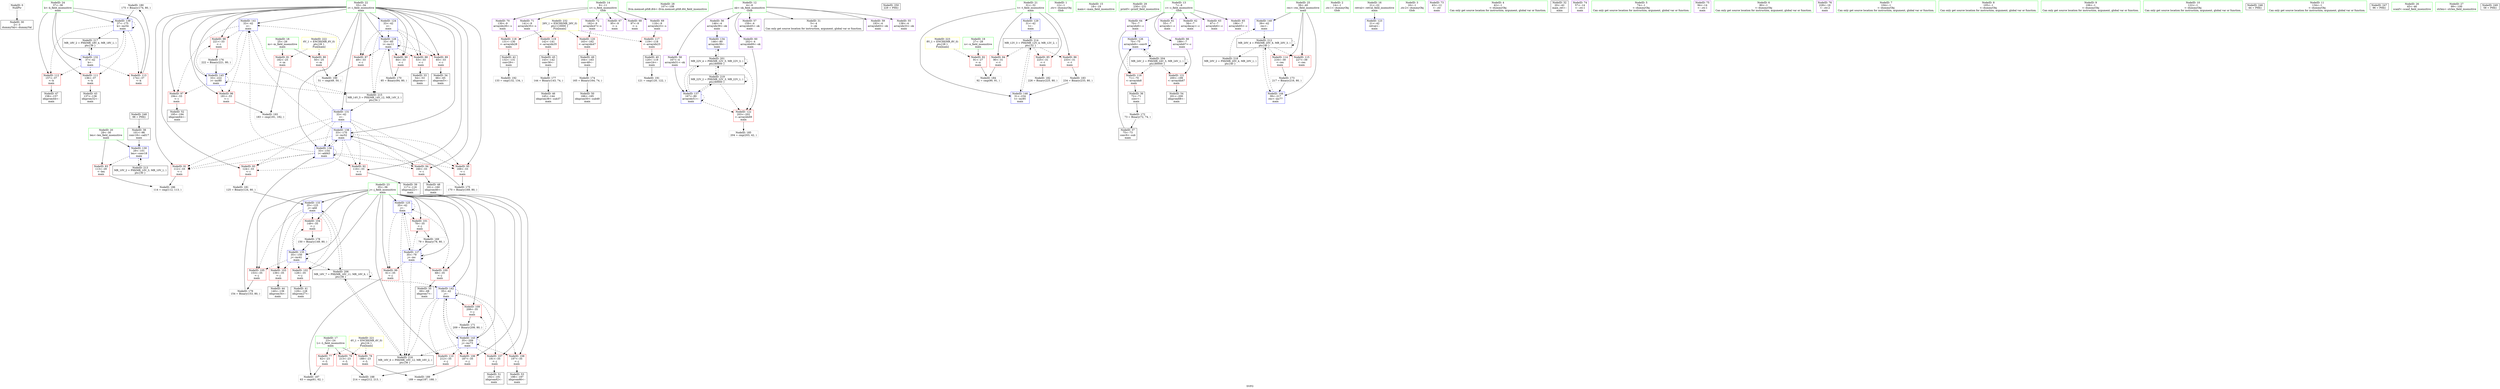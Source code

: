digraph "SVFG" {
	label="SVFG";

	Node0x560f00595120 [shape=record,color=grey,label="{NodeID: 0\nNullPtr}"];
	Node0x560f00595120 -> Node0x560f00579de0[style=solid];
	Node0x560f0059ed40 [shape=record,color=grey,label="{NodeID: 180\n175 = Binary(174, 80, )\n}"];
	Node0x560f0059ed40 -> Node0x560f0059c5b0[style=solid];
	Node0x560f00595c50 [shape=record,color=red,label="{NodeID: 97\n194\<--33\n\<--i\nmain\n}"];
	Node0x560f00595c50 -> Node0x560f00596ee0[style=solid];
	Node0x560f0057ab80 [shape=record,color=green,label="{NodeID: 14\n9\<--11\ns\<--s_field_insensitive\nGlob }"];
	Node0x560f0057ab80 -> Node0x560f00597b10[style=solid];
	Node0x560f0057ab80 -> Node0x560f00597be0[style=solid];
	Node0x560f0057ab80 -> Node0x560f00597cb0[style=solid];
	Node0x560f0057ab80 -> Node0x560f00597d80[style=solid];
	Node0x560f0057ab80 -> Node0x560f00597e50[style=solid];
	Node0x560f0057ab80 -> Node0x560f00597f20[style=solid];
	Node0x560f005967b0 [shape=record,color=red,label="{NodeID: 111\n136\<--37\n\<--k\nmain\n}"];
	Node0x560f005967b0 -> Node0x560f00595770[style=solid];
	Node0x560f00579be0 [shape=record,color=green,label="{NodeID: 28\n107\<--108\nllvm.memset.p0i8.i64\<--llvm.memset.p0i8.i64_field_insensitive\n}"];
	Node0x560f0059ba50 [shape=record,color=blue,label="{NodeID: 125\n35\<--42\nj\<--\nmain\n}"];
	Node0x560f0059ba50 -> Node0x560f00595df0[style=dashed];
	Node0x560f0059ba50 -> Node0x560f00595ec0[style=dashed];
	Node0x560f0059ba50 -> Node0x560f00595f90[style=dashed];
	Node0x560f0059ba50 -> Node0x560f0059ba50[style=dashed];
	Node0x560f0059ba50 -> Node0x560f0059bbf0[style=dashed];
	Node0x560f0059ba50 -> Node0x560f005ae740[style=dashed];
	Node0x560f005956a0 [shape=record,color=black,label="{NodeID: 42\n132\<--131\nconv29\<--\nmain\n}"];
	Node0x560f005956a0 -> Node0x560f00599360[style=solid];
	Node0x560f005b0b40 [shape=record,color=yellow,style=double,label="{NodeID: 222\n6V_1 = ENCHI(MR_6V_0)\npts\{26 \}\nFun[main]}"];
	Node0x560f005b0b40 -> Node0x560f005985a0[style=dashed];
	Node0x560f005b0b40 -> Node0x560f00598670[style=dashed];
	Node0x560f0059c5b0 [shape=record,color=blue,label="{NodeID: 139\n37\<--175\nk\<--inc54\nmain\n}"];
	Node0x560f0059c5b0 -> Node0x560f005967b0[style=dashed];
	Node0x560f0059c5b0 -> Node0x560f00596880[style=dashed];
	Node0x560f0059c5b0 -> Node0x560f00596950[style=dashed];
	Node0x560f0059c5b0 -> Node0x560f0059c5b0[style=dashed];
	Node0x560f0059c5b0 -> Node0x560f005aec40[style=dashed];
	Node0x560f00597220 [shape=record,color=purple,label="{NodeID: 56\n146\<--4\narrayidx39\<--ok\nmain\n}"];
	Node0x560f00597220 -> Node0x560f0059c1a0[style=solid];
	Node0x560f00597d80 [shape=record,color=purple,label="{NodeID: 70\n130\<--9\narrayidx28\<--s\nmain\n}"];
	Node0x560f00597d80 -> Node0x560f0059b4a0[style=solid];
	Node0x560f005bcf90 [shape=record,color=black,label="{NodeID: 250\n229 = PHI()\n}"];
	Node0x560f005988e0 [shape=record,color=red,label="{NodeID: 84\n90\<--31\n\<--t\nmain\n}"];
	Node0x560f005988e0 -> Node0x560f0059f340[style=solid];
	Node0x560f00578ea0 [shape=record,color=green,label="{NodeID: 1\n12\<--1\n.str\<--dummyObj\nGlob }"];
	Node0x560f0059eec0 [shape=record,color=grey,label="{NodeID: 181\n125 = Binary(124, 80, )\n}"];
	Node0x560f0059eec0 -> Node0x560f0059c0d0[style=solid];
	Node0x560f00595d20 [shape=record,color=red,label="{NodeID: 98\n221\<--33\n\<--i\nmain\n}"];
	Node0x560f00595d20 -> Node0x560f0059e740[style=solid];
	Node0x560f0057ac40 [shape=record,color=green,label="{NodeID: 15\n18\<--19\nmain\<--main_field_insensitive\n}"];
	Node0x560f00596880 [shape=record,color=red,label="{NodeID: 112\n157\<--37\n\<--k\nmain\n}"];
	Node0x560f00596880 -> Node0x560f00595ab0[style=solid];
	Node0x560f00579ce0 [shape=record,color=green,label="{NodeID: 29\n230\<--231\nprintf\<--printf_field_insensitive\n}"];
	Node0x560f0059bb20 [shape=record,color=blue,label="{NodeID: 126\n70\<--75\narrayidx8\<--conv9\nmain\n}"];
	Node0x560f0059bb20 -> Node0x560f0059b300[style=dashed];
	Node0x560f0059bb20 -> Node0x560f0059bb20[style=dashed];
	Node0x560f0059bb20 -> Node0x560f005aab40[style=dashed];
	Node0x560f00595770 [shape=record,color=black,label="{NodeID: 43\n137\<--136\nidxprom32\<--\nmain\n}"];
	Node0x560f005b0c20 [shape=record,color=yellow,style=double,label="{NodeID: 223\n8V_1 = ENCHI(MR_8V_0)\npts\{28 \}\nFun[main]}"];
	Node0x560f005b0c20 -> Node0x560f00598740[style=dashed];
	Node0x560f0059c680 [shape=record,color=blue,label="{NodeID: 140\n39\<--42\nres\<--\nmain\n}"];
	Node0x560f0059c680 -> Node0x560f005ad340[style=dashed];
	Node0x560f005972f0 [shape=record,color=purple,label="{NodeID: 57\n159\<--4\narrayidx45\<--ok\nmain\n}"];
	Node0x560f00597e50 [shape=record,color=purple,label="{NodeID: 71\n141\<--9\narrayidx35\<--s\nmain\n}"];
	Node0x560f00597e50 -> Node0x560f0059b570[style=solid];
	Node0x560f005989b0 [shape=record,color=red,label="{NodeID: 85\n225\<--31\n\<--t\nmain\n}"];
	Node0x560f005989b0 -> Node0x560f0059f040[style=solid];
	Node0x560f0057a690 [shape=record,color=green,label="{NodeID: 2\n14\<--1\n.str.1\<--dummyObj\nGlob }"];
	Node0x560f0059f040 [shape=record,color=grey,label="{NodeID: 182\n226 = Binary(225, 80, )\n}"];
	Node0x560f00595df0 [shape=record,color=red,label="{NodeID: 99\n61\<--35\n\<--j\nmain\n}"];
	Node0x560f00595df0 -> Node0x560f0059f7c0[style=solid];
	Node0x560f0057ad40 [shape=record,color=green,label="{NodeID: 16\n21\<--22\nretval\<--retval_field_insensitive\nmain\n}"];
	Node0x560f0057ad40 -> Node0x560f0059b8b0[style=solid];
	Node0x560f00596950 [shape=record,color=red,label="{NodeID: 113\n174\<--37\n\<--k\nmain\n}"];
	Node0x560f00596950 -> Node0x560f0059ed40[style=solid];
	Node0x560f00579de0 [shape=record,color=black,label="{NodeID: 30\n2\<--3\ndummyVal\<--dummyVal\n}"];
	Node0x560f0059bbf0 [shape=record,color=blue,label="{NodeID: 127\n35\<--79\nj\<--inc\nmain\n}"];
	Node0x560f0059bbf0 -> Node0x560f00595df0[style=dashed];
	Node0x560f0059bbf0 -> Node0x560f00595ec0[style=dashed];
	Node0x560f0059bbf0 -> Node0x560f00595f90[style=dashed];
	Node0x560f0059bbf0 -> Node0x560f0059ba50[style=dashed];
	Node0x560f0059bbf0 -> Node0x560f0059bbf0[style=dashed];
	Node0x560f0059bbf0 -> Node0x560f005ae740[style=dashed];
	Node0x560f00595840 [shape=record,color=black,label="{NodeID: 44\n140\<--139\nidxprom34\<--\nmain\n}"];
	Node0x560f0059c750 [shape=record,color=blue,label="{NodeID: 141\n33\<--42\ni\<--\nmain\n}"];
	Node0x560f0059c750 -> Node0x560f00595b80[style=dashed];
	Node0x560f0059c750 -> Node0x560f00595c50[style=dashed];
	Node0x560f0059c750 -> Node0x560f00595d20[style=dashed];
	Node0x560f0059c750 -> Node0x560f0059ca90[style=dashed];
	Node0x560f0059c750 -> Node0x560f005ae240[style=dashed];
	Node0x560f005973c0 [shape=record,color=purple,label="{NodeID: 58\n167\<--4\narrayidx51\<--ok\nmain\n}"];
	Node0x560f005973c0 -> Node0x560f0059c410[style=solid];
	Node0x560f00597f20 [shape=record,color=purple,label="{NodeID: 72\n162\<--9\narrayidx47\<--s\nmain\n}"];
	Node0x560f00597f20 -> Node0x560f0059b640[style=solid];
	Node0x560f0059dcc0 [shape=record,color=grey,label="{NodeID: 169\n79 = Binary(78, 80, )\n}"];
	Node0x560f0059dcc0 -> Node0x560f0059bbf0[style=solid];
	Node0x560f00598a80 [shape=record,color=red,label="{NodeID: 86\n233\<--31\n\<--t\nmain\n}"];
	Node0x560f00598a80 -> Node0x560f0059f1c0[style=solid];
	Node0x560f00594840 [shape=record,color=green,label="{NodeID: 3\n16\<--1\n.str.2\<--dummyObj\nGlob }"];
	Node0x560f0059f1c0 [shape=record,color=grey,label="{NodeID: 183\n234 = Binary(233, 80, )\n}"];
	Node0x560f0059f1c0 -> Node0x560f0059cb60[style=solid];
	Node0x560f00595ec0 [shape=record,color=red,label="{NodeID: 100\n68\<--35\n\<--j\nmain\n}"];
	Node0x560f00595ec0 -> Node0x560f005951b0[style=solid];
	Node0x560f00579800 [shape=record,color=green,label="{NodeID: 17\n23\<--24\nL\<--L_field_insensitive\nmain\n}"];
	Node0x560f00579800 -> Node0x560f00598330[style=solid];
	Node0x560f00579800 -> Node0x560f00598400[style=solid];
	Node0x560f00579800 -> Node0x560f005984d0[style=solid];
	Node0x560f00596a20 [shape=record,color=red,label="{NodeID: 114\n216\<--39\n\<--res\nmain\n}"];
	Node0x560f00596a20 -> Node0x560f0059e2c0[style=solid];
	Node0x560f00579ee0 [shape=record,color=black,label="{NodeID: 31\n5\<--4\n\<--ok\nCan only get source location for instruction, argument, global var or function.}"];
	Node0x560f0059bcc0 [shape=record,color=blue,label="{NodeID: 128\n33\<--85\ni\<--inc11\nmain\n}"];
	Node0x560f0059bcc0 -> Node0x560f00598b50[style=dashed];
	Node0x560f0059bcc0 -> Node0x560f00598c20[style=dashed];
	Node0x560f0059bcc0 -> Node0x560f00598cf0[style=dashed];
	Node0x560f0059bcc0 -> Node0x560f00598dc0[style=dashed];
	Node0x560f0059bcc0 -> Node0x560f0059bcc0[style=dashed];
	Node0x560f0059bcc0 -> Node0x560f005ae240[style=dashed];
	Node0x560f00595910 [shape=record,color=black,label="{NodeID: 45\n143\<--142\nconv36\<--\nmain\n}"];
	Node0x560f00595910 -> Node0x560f0059e8c0[style=solid];
	Node0x560f0059c820 [shape=record,color=blue,label="{NodeID: 142\n35\<--42\nj\<--\nmain\n}"];
	Node0x560f0059c820 -> Node0x560f005963a0[style=dashed];
	Node0x560f0059c820 -> Node0x560f00596470[style=dashed];
	Node0x560f0059c820 -> Node0x560f00596540[style=dashed];
	Node0x560f0059c820 -> Node0x560f00596610[style=dashed];
	Node0x560f0059c820 -> Node0x560f005966e0[style=dashed];
	Node0x560f0059c820 -> Node0x560f0059c820[style=dashed];
	Node0x560f0059c820 -> Node0x560f0059c8f0[style=dashed];
	Node0x560f0059c820 -> Node0x560f005ae740[style=dashed];
	Node0x560f00597490 [shape=record,color=purple,label="{NodeID: 59\n193\<--4\narrayidx63\<--ok\nmain\n}"];
	Node0x560f00597ff0 [shape=record,color=purple,label="{NodeID: 73\n43\<--12\n\<--.str\nmain\n}"];
	Node0x560f0059de40 [shape=record,color=grey,label="{NodeID: 170\n85 = Binary(84, 80, )\n}"];
	Node0x560f0059de40 -> Node0x560f0059bcc0[style=solid];
	Node0x560f00598b50 [shape=record,color=red,label="{NodeID: 87\n49\<--33\n\<--i\nmain\n}"];
	Node0x560f00598b50 -> Node0x560f0059fc40[style=solid];
	Node0x560f00578850 [shape=record,color=green,label="{NodeID: 4\n42\<--1\n\<--dummyObj\nCan only get source location for instruction, argument, global var or function.}"];
	Node0x560f0059f340 [shape=record,color=grey,label="{NodeID: 184\n92 = cmp(90, 91, )\n}"];
	Node0x560f00595f90 [shape=record,color=red,label="{NodeID: 101\n78\<--35\n\<--j\nmain\n}"];
	Node0x560f00595f90 -> Node0x560f0059dcc0[style=solid];
	Node0x560f005798d0 [shape=record,color=green,label="{NodeID: 18\n25\<--26\nm\<--m_field_insensitive\nmain\n}"];
	Node0x560f005798d0 -> Node0x560f005985a0[style=solid];
	Node0x560f005798d0 -> Node0x560f00598670[style=solid];
	Node0x560f00596af0 [shape=record,color=red,label="{NodeID: 115\n227\<--39\n\<--res\nmain\n}"];
	Node0x560f00579fe0 [shape=record,color=black,label="{NodeID: 32\n20\<--42\nmain_ret\<--\nmain\n}"];
	Node0x560f005ad340 [shape=record,color=black,label="{NodeID: 212\nMR_20V_4 = PHI(MR_20V_6, MR_20V_3, )\npts\{40 \}\n}"];
	Node0x560f005ad340 -> Node0x560f00596a20[style=dashed];
	Node0x560f005ad340 -> Node0x560f00596af0[style=dashed];
	Node0x560f005ad340 -> Node0x560f0059c9c0[style=dashed];
	Node0x560f005ad340 -> Node0x560f005ad340[style=dashed];
	Node0x560f005ad340 -> Node0x560f005af950[style=dashed];
	Node0x560f0059bd90 [shape=record,color=blue,label="{NodeID: 129\n31\<--42\nt\<--\nmain\n}"];
	Node0x560f0059bd90 -> Node0x560f005add40[style=dashed];
	Node0x560f005959e0 [shape=record,color=black,label="{NodeID: 46\n145\<--144\nidxprom38\<--sub37\nmain\n}"];
	Node0x560f0059c8f0 [shape=record,color=blue,label="{NodeID: 143\n35\<--209\nj\<--inc73\nmain\n}"];
	Node0x560f0059c8f0 -> Node0x560f005963a0[style=dashed];
	Node0x560f0059c8f0 -> Node0x560f00596470[style=dashed];
	Node0x560f0059c8f0 -> Node0x560f00596540[style=dashed];
	Node0x560f0059c8f0 -> Node0x560f00596610[style=dashed];
	Node0x560f0059c8f0 -> Node0x560f005966e0[style=dashed];
	Node0x560f0059c8f0 -> Node0x560f0059c820[style=dashed];
	Node0x560f0059c8f0 -> Node0x560f0059c8f0[style=dashed];
	Node0x560f0059c8f0 -> Node0x560f005ae740[style=dashed];
	Node0x560f00597560 [shape=record,color=purple,label="{NodeID: 60\n202\<--4\narrayidx69\<--ok\nmain\n}"];
	Node0x560f00597560 -> Node0x560f0059b7e0[style=solid];
	Node0x560f005980c0 [shape=record,color=purple,label="{NodeID: 74\n57\<--14\n\<--.str.1\nmain\n}"];
	Node0x560f0059dfc0 [shape=record,color=grey,label="{NodeID: 171\n209 = Binary(208, 80, )\n}"];
	Node0x560f0059dfc0 -> Node0x560f0059c8f0[style=solid];
	Node0x560f00598c20 [shape=record,color=red,label="{NodeID: 88\n53\<--33\n\<--i\nmain\n}"];
	Node0x560f00598c20 -> Node0x560f0057a0b0[style=solid];
	Node0x560f005788e0 [shape=record,color=green,label="{NodeID: 5\n74\<--1\n\<--dummyObj\nCan only get source location for instruction, argument, global var or function.}"];
	Node0x560f0059f4c0 [shape=record,color=grey,label="{NodeID: 185\n204 = cmp(203, 42, )\n}"];
	Node0x560f00596060 [shape=record,color=red,label="{NodeID: 102\n128\<--35\n\<--j\nmain\n}"];
	Node0x560f00596060 -> Node0x560f005955d0[style=solid];
	Node0x560f005799a0 [shape=record,color=green,label="{NodeID: 19\n27\<--28\nn\<--n_field_insensitive\nmain\n}"];
	Node0x560f005799a0 -> Node0x560f00598740[style=solid];
	Node0x560f0059b300 [shape=record,color=red,label="{NodeID: 116\n71\<--70\n\<--arrayidx8\nmain\n}"];
	Node0x560f0059b300 -> Node0x560f00595240[style=solid];
	Node0x560f0057a0b0 [shape=record,color=black,label="{NodeID: 33\n54\<--53\nidxprom\<--\nmain\n}"];
	Node0x560f005ad840 [shape=record,color=black,label="{NodeID: 213\nMR_10V_2 = PHI(MR_10V_3, MR_10V_1, )\npts\{30 \}\n}"];
	Node0x560f005ad840 -> Node0x560f0059be60[style=dashed];
	Node0x560f0059be60 [shape=record,color=blue,label="{NodeID: 130\n29\<--101\nlen\<--conv18\nmain\n}"];
	Node0x560f0059be60 -> Node0x560f00598810[style=dashed];
	Node0x560f0059be60 -> Node0x560f005ad840[style=dashed];
	Node0x560f00595ab0 [shape=record,color=black,label="{NodeID: 47\n158\<--157\nidxprom44\<--\nmain\n}"];
	Node0x560f0059c9c0 [shape=record,color=blue,label="{NodeID: 144\n39\<--217\nres\<--inc77\nmain\n}"];
	Node0x560f0059c9c0 -> Node0x560f005ad340[style=dashed];
	Node0x560f00597630 [shape=record,color=purple,label="{NodeID: 61\n55\<--7\narrayidx\<--c\nmain\n}"];
	Node0x560f00598190 [shape=record,color=purple,label="{NodeID: 75\n94\<--14\n\<--.str.1\nmain\n}"];
	Node0x560f0059e140 [shape=record,color=grey,label="{NodeID: 172\n73 = Binary(72, 74, )\n}"];
	Node0x560f0059e140 -> Node0x560f005952d0[style=solid];
	Node0x560f00598cf0 [shape=record,color=red,label="{NodeID: 89\n65\<--33\n\<--i\nmain\n}"];
	Node0x560f00598cf0 -> Node0x560f0057a180[style=solid];
	Node0x560f00578610 [shape=record,color=green,label="{NodeID: 6\n80\<--1\n\<--dummyObj\nCan only get source location for instruction, argument, global var or function.}"];
	Node0x560f0059f640 [shape=record,color=grey,label="{NodeID: 186\n114 = cmp(112, 113, )\n}"];
	Node0x560f00596130 [shape=record,color=red,label="{NodeID: 103\n139\<--35\n\<--j\nmain\n}"];
	Node0x560f00596130 -> Node0x560f00595840[style=solid];
	Node0x560f00578f90 [shape=record,color=green,label="{NodeID: 20\n29\<--30\nlen\<--len_field_insensitive\nmain\n}"];
	Node0x560f00578f90 -> Node0x560f00598810[style=solid];
	Node0x560f00578f90 -> Node0x560f0059be60[style=solid];
	Node0x560f0059b3d0 [shape=record,color=red,label="{NodeID: 117\n119\<--118\n\<--arrayidx23\nmain\n}"];
	Node0x560f0059b3d0 -> Node0x560f00595500[style=solid];
	Node0x560f0057a180 [shape=record,color=black,label="{NodeID: 34\n66\<--65\nidxprom5\<--\nmain\n}"];
	Node0x560f005add40 [shape=record,color=black,label="{NodeID: 214\nMR_12V_3 = PHI(MR_12V_4, MR_12V_2, )\npts\{32 \}\n}"];
	Node0x560f005add40 -> Node0x560f005988e0[style=dashed];
	Node0x560f005add40 -> Node0x560f005989b0[style=dashed];
	Node0x560f005add40 -> Node0x560f00598a80[style=dashed];
	Node0x560f005add40 -> Node0x560f0059cb60[style=dashed];
	Node0x560f0059bf30 [shape=record,color=blue,label="{NodeID: 131\n33\<--42\ni\<--\nmain\n}"];
	Node0x560f0059bf30 -> Node0x560f00598e90[style=dashed];
	Node0x560f0059bf30 -> Node0x560f00598f60[style=dashed];
	Node0x560f0059bf30 -> Node0x560f00599030[style=dashed];
	Node0x560f0059bf30 -> Node0x560f00599100[style=dashed];
	Node0x560f0059bf30 -> Node0x560f005991d0[style=dashed];
	Node0x560f0059bf30 -> Node0x560f0059c340[style=dashed];
	Node0x560f0059bf30 -> Node0x560f0059c4e0[style=dashed];
	Node0x560f0059bf30 -> Node0x560f0059c750[style=dashed];
	Node0x560f00596ba0 [shape=record,color=black,label="{NodeID: 48\n161\<--160\nidxprom46\<--\nmain\n}"];
	Node0x560f0059ca90 [shape=record,color=blue,label="{NodeID: 145\n33\<--222\ni\<--inc80\nmain\n}"];
	Node0x560f0059ca90 -> Node0x560f00595b80[style=dashed];
	Node0x560f0059ca90 -> Node0x560f00595c50[style=dashed];
	Node0x560f0059ca90 -> Node0x560f00595d20[style=dashed];
	Node0x560f0059ca90 -> Node0x560f0059ca90[style=dashed];
	Node0x560f0059ca90 -> Node0x560f005ae240[style=dashed];
	Node0x560f00597700 [shape=record,color=purple,label="{NodeID: 62\n56\<--7\narraydecay\<--c\nmain\n}"];
	Node0x560f00598260 [shape=record,color=purple,label="{NodeID: 76\n228\<--16\n\<--.str.2\nmain\n}"];
	Node0x560f0059e2c0 [shape=record,color=grey,label="{NodeID: 173\n217 = Binary(216, 80, )\n}"];
	Node0x560f0059e2c0 -> Node0x560f0059c9c0[style=solid];
	Node0x560f00598dc0 [shape=record,color=red,label="{NodeID: 90\n84\<--33\n\<--i\nmain\n}"];
	Node0x560f00598dc0 -> Node0x560f0059de40[style=solid];
	Node0x560f005786a0 [shape=record,color=green,label="{NodeID: 7\n104\<--1\n\<--dummyObj\nCan only get source location for instruction, argument, global var or function.}"];
	Node0x560f0059f7c0 [shape=record,color=grey,label="{NodeID: 187\n63 = cmp(61, 62, )\n}"];
	Node0x560f00596200 [shape=record,color=red,label="{NodeID: 104\n149\<--35\n\<--j\nmain\n}"];
	Node0x560f00596200 -> Node0x560f0059ea40[style=solid];
	Node0x560f00579060 [shape=record,color=green,label="{NodeID: 21\n31\<--32\nt\<--t_field_insensitive\nmain\n}"];
	Node0x560f00579060 -> Node0x560f005988e0[style=solid];
	Node0x560f00579060 -> Node0x560f005989b0[style=solid];
	Node0x560f00579060 -> Node0x560f00598a80[style=solid];
	Node0x560f00579060 -> Node0x560f0059bd90[style=solid];
	Node0x560f00579060 -> Node0x560f0059cb60[style=solid];
	Node0x560f005a9c40 [shape=record,color=black,label="{NodeID: 201\nMR_22V_4 = PHI(MR_22V_5, MR_22V_3, )\npts\{60000 \}\n}"];
	Node0x560f005a9c40 -> Node0x560f0059b7e0[style=dashed];
	Node0x560f005a9c40 -> Node0x560f0059c1a0[style=dashed];
	Node0x560f005a9c40 -> Node0x560f0059c410[style=dashed];
	Node0x560f005a9c40 -> Node0x560f005a9c40[style=dashed];
	Node0x560f005a9c40 -> Node0x560f005afa40[style=dashed];
	Node0x560f0059b4a0 [shape=record,color=red,label="{NodeID: 118\n131\<--130\n\<--arrayidx28\nmain\n}"];
	Node0x560f0059b4a0 -> Node0x560f005956a0[style=solid];
	Node0x560f005951b0 [shape=record,color=black,label="{NodeID: 35\n69\<--68\nidxprom7\<--\nmain\n}"];
	Node0x560f005ae240 [shape=record,color=black,label="{NodeID: 215\nMR_14V_5 = PHI(MR_14V_12, MR_14V_3, )\npts\{34 \}\n}"];
	Node0x560f005ae240 -> Node0x560f0059bf30[style=dashed];
	Node0x560f0059c000 [shape=record,color=blue,label="{NodeID: 132\n37\<--42\nk\<--\nmain\n}"];
	Node0x560f0059c000 -> Node0x560f005967b0[style=dashed];
	Node0x560f0059c000 -> Node0x560f00596880[style=dashed];
	Node0x560f0059c000 -> Node0x560f00596950[style=dashed];
	Node0x560f0059c000 -> Node0x560f0059c5b0[style=dashed];
	Node0x560f0059c000 -> Node0x560f005aec40[style=dashed];
	Node0x560f00596c70 [shape=record,color=black,label="{NodeID: 49\n164\<--163\nconv48\<--\nmain\n}"];
	Node0x560f00596c70 -> Node0x560f0059e440[style=solid];
	Node0x560f0059cb60 [shape=record,color=blue,label="{NodeID: 146\n31\<--234\nt\<--inc85\nmain\n}"];
	Node0x560f0059cb60 -> Node0x560f005add40[style=dashed];
	Node0x560f005977d0 [shape=record,color=purple,label="{NodeID: 63\n67\<--7\narrayidx6\<--c\nmain\n}"];
	Node0x560f00598330 [shape=record,color=red,label="{NodeID: 77\n62\<--23\n\<--L\nmain\n}"];
	Node0x560f00598330 -> Node0x560f0059f7c0[style=solid];
	Node0x560f0059e440 [shape=record,color=grey,label="{NodeID: 174\n165 = Binary(164, 74, )\n}"];
	Node0x560f0059e440 -> Node0x560f00596d40[style=solid];
	Node0x560f00598e90 [shape=record,color=red,label="{NodeID: 91\n112\<--33\n\<--i\nmain\n}"];
	Node0x560f00598e90 -> Node0x560f0059f640[style=solid];
	Node0x560f005783d0 [shape=record,color=green,label="{NodeID: 8\n105\<--1\n\<--dummyObj\nCan only get source location for instruction, argument, global var or function.}"];
	Node0x560f0059f940 [shape=record,color=grey,label="{NodeID: 188\n214 = cmp(212, 213, )\n}"];
	Node0x560f005962d0 [shape=record,color=red,label="{NodeID: 105\n153\<--35\n\<--j\nmain\n}"];
	Node0x560f005962d0 -> Node0x560f0059ebc0[style=solid];
	Node0x560f00579130 [shape=record,color=green,label="{NodeID: 22\n33\<--34\ni\<--i_field_insensitive\nmain\n}"];
	Node0x560f00579130 -> Node0x560f00598b50[style=solid];
	Node0x560f00579130 -> Node0x560f00598c20[style=solid];
	Node0x560f00579130 -> Node0x560f00598cf0[style=solid];
	Node0x560f00579130 -> Node0x560f00598dc0[style=solid];
	Node0x560f00579130 -> Node0x560f00598e90[style=solid];
	Node0x560f00579130 -> Node0x560f00598f60[style=solid];
	Node0x560f00579130 -> Node0x560f00599030[style=solid];
	Node0x560f00579130 -> Node0x560f00599100[style=solid];
	Node0x560f00579130 -> Node0x560f005991d0[style=solid];
	Node0x560f00579130 -> Node0x560f00595b80[style=solid];
	Node0x560f00579130 -> Node0x560f00595c50[style=solid];
	Node0x560f00579130 -> Node0x560f00595d20[style=solid];
	Node0x560f00579130 -> Node0x560f0059b980[style=solid];
	Node0x560f00579130 -> Node0x560f0059bcc0[style=solid];
	Node0x560f00579130 -> Node0x560f0059bf30[style=solid];
	Node0x560f00579130 -> Node0x560f0059c340[style=solid];
	Node0x560f00579130 -> Node0x560f0059c4e0[style=solid];
	Node0x560f00579130 -> Node0x560f0059c750[style=solid];
	Node0x560f00579130 -> Node0x560f0059ca90[style=solid];
	Node0x560f0059b570 [shape=record,color=red,label="{NodeID: 119\n142\<--141\n\<--arrayidx35\nmain\n}"];
	Node0x560f0059b570 -> Node0x560f00595910[style=solid];
	Node0x560f00595240 [shape=record,color=black,label="{NodeID: 36\n72\<--71\nconv\<--\nmain\n}"];
	Node0x560f00595240 -> Node0x560f0059e140[style=solid];
	Node0x560f005ae740 [shape=record,color=black,label="{NodeID: 216\nMR_16V_6 = PHI(MR_16V_12, MR_16V_2, )\npts\{36 \}\n}"];
	Node0x560f005ae740 -> Node0x560f005ab540[style=dashed];
	Node0x560f0059c0d0 [shape=record,color=blue,label="{NodeID: 133\n35\<--125\nj\<--add\nmain\n}"];
	Node0x560f0059c0d0 -> Node0x560f00596060[style=dashed];
	Node0x560f0059c0d0 -> Node0x560f00596130[style=dashed];
	Node0x560f0059c0d0 -> Node0x560f00596200[style=dashed];
	Node0x560f0059c0d0 -> Node0x560f005962d0[style=dashed];
	Node0x560f0059c0d0 -> Node0x560f0059c270[style=dashed];
	Node0x560f0059c0d0 -> Node0x560f005ab540[style=dashed];
	Node0x560f00596d40 [shape=record,color=black,label="{NodeID: 50\n166\<--165\nidxprom50\<--sub49\nmain\n}"];
	Node0x560f005978a0 [shape=record,color=purple,label="{NodeID: 64\n70\<--7\narrayidx8\<--c\nmain\n}"];
	Node0x560f005978a0 -> Node0x560f0059b300[style=solid];
	Node0x560f005978a0 -> Node0x560f0059bb20[style=solid];
	Node0x560f00598400 [shape=record,color=red,label="{NodeID: 78\n188\<--23\n\<--L\nmain\n}"];
	Node0x560f00598400 -> Node0x560f0059fac0[style=solid];
	Node0x560f0059e5c0 [shape=record,color=grey,label="{NodeID: 175\n170 = Binary(169, 80, )\n}"];
	Node0x560f0059e5c0 -> Node0x560f0059c4e0[style=solid];
	Node0x560f00598f60 [shape=record,color=red,label="{NodeID: 92\n116\<--33\n\<--i\nmain\n}"];
	Node0x560f00598f60 -> Node0x560f00595430[style=solid];
	Node0x560f00578460 [shape=record,color=green,label="{NodeID: 9\n106\<--1\n\<--dummyObj\nCan only get source location for instruction, argument, global var or function.}"];
	Node0x560f0059fac0 [shape=record,color=grey,label="{NodeID: 189\n189 = cmp(187, 188, )\n}"];
	Node0x560f005963a0 [shape=record,color=red,label="{NodeID: 106\n187\<--35\n\<--j\nmain\n}"];
	Node0x560f005963a0 -> Node0x560f0059fac0[style=solid];
	Node0x560f00579200 [shape=record,color=green,label="{NodeID: 23\n35\<--36\nj\<--j_field_insensitive\nmain\n}"];
	Node0x560f00579200 -> Node0x560f00595df0[style=solid];
	Node0x560f00579200 -> Node0x560f00595ec0[style=solid];
	Node0x560f00579200 -> Node0x560f00595f90[style=solid];
	Node0x560f00579200 -> Node0x560f00596060[style=solid];
	Node0x560f00579200 -> Node0x560f00596130[style=solid];
	Node0x560f00579200 -> Node0x560f00596200[style=solid];
	Node0x560f00579200 -> Node0x560f005962d0[style=solid];
	Node0x560f00579200 -> Node0x560f005963a0[style=solid];
	Node0x560f00579200 -> Node0x560f00596470[style=solid];
	Node0x560f00579200 -> Node0x560f00596540[style=solid];
	Node0x560f00579200 -> Node0x560f00596610[style=solid];
	Node0x560f00579200 -> Node0x560f005966e0[style=solid];
	Node0x560f00579200 -> Node0x560f0059ba50[style=solid];
	Node0x560f00579200 -> Node0x560f0059bbf0[style=solid];
	Node0x560f00579200 -> Node0x560f0059c0d0[style=solid];
	Node0x560f00579200 -> Node0x560f0059c270[style=solid];
	Node0x560f00579200 -> Node0x560f0059c820[style=solid];
	Node0x560f00579200 -> Node0x560f0059c8f0[style=solid];
	Node0x560f0059b640 [shape=record,color=red,label="{NodeID: 120\n163\<--162\n\<--arrayidx47\nmain\n}"];
	Node0x560f0059b640 -> Node0x560f00596c70[style=solid];
	Node0x560f005952d0 [shape=record,color=black,label="{NodeID: 37\n75\<--73\nconv9\<--sub\nmain\n}"];
	Node0x560f005952d0 -> Node0x560f0059bb20[style=solid];
	Node0x560f005aec40 [shape=record,color=black,label="{NodeID: 217\nMR_18V_2 = PHI(MR_18V_4, MR_18V_1, )\npts\{38 \}\n}"];
	Node0x560f005aec40 -> Node0x560f0059c000[style=dashed];
	Node0x560f0059c1a0 [shape=record,color=blue,label="{NodeID: 134\n146\<--80\narrayidx39\<--\nmain\n}"];
	Node0x560f0059c1a0 -> Node0x560f005a9c40[style=dashed];
	Node0x560f00596e10 [shape=record,color=black,label="{NodeID: 51\n192\<--191\nidxprom62\<--\nmain\n}"];
	Node0x560f00597970 [shape=record,color=purple,label="{NodeID: 65\n196\<--7\narrayidx65\<--c\nmain\n}"];
	Node0x560f005984d0 [shape=record,color=red,label="{NodeID: 79\n213\<--23\n\<--L\nmain\n}"];
	Node0x560f005984d0 -> Node0x560f0059f940[style=solid];
	Node0x560f0059e740 [shape=record,color=grey,label="{NodeID: 176\n222 = Binary(221, 80, )\n}"];
	Node0x560f0059e740 -> Node0x560f0059ca90[style=solid];
	Node0x560f00599030 [shape=record,color=red,label="{NodeID: 93\n124\<--33\n\<--i\nmain\n}"];
	Node0x560f00599030 -> Node0x560f0059eec0[style=solid];
	Node0x560f005784f0 [shape=record,color=green,label="{NodeID: 10\n122\<--1\n\<--dummyObj\nCan only get source location for instruction, argument, global var or function.}"];
	Node0x560f0059fc40 [shape=record,color=grey,label="{NodeID: 190\n51 = cmp(49, 50, )\n}"];
	Node0x560f00596470 [shape=record,color=red,label="{NodeID: 107\n191\<--35\n\<--j\nmain\n}"];
	Node0x560f00596470 -> Node0x560f00596e10[style=solid];
	Node0x560f005792d0 [shape=record,color=green,label="{NodeID: 24\n37\<--38\nk\<--k_field_insensitive\nmain\n}"];
	Node0x560f005792d0 -> Node0x560f005967b0[style=solid];
	Node0x560f005792d0 -> Node0x560f00596880[style=solid];
	Node0x560f005792d0 -> Node0x560f00596950[style=solid];
	Node0x560f005792d0 -> Node0x560f0059c000[style=solid];
	Node0x560f005792d0 -> Node0x560f0059c5b0[style=solid];
	Node0x560f005aab40 [shape=record,color=black,label="{NodeID: 204\nMR_24V_2 = PHI(MR_24V_3, MR_24V_1, )\npts\{80000 \}\n}"];
	Node0x560f005aab40 -> Node0x560f0059b300[style=dashed];
	Node0x560f005aab40 -> Node0x560f0059b710[style=dashed];
	Node0x560f005aab40 -> Node0x560f0059bb20[style=dashed];
	Node0x560f005aab40 -> Node0x560f005aab40[style=dashed];
	Node0x560f0059b710 [shape=record,color=red,label="{NodeID: 121\n200\<--199\n\<--arrayidx67\nmain\n}"];
	Node0x560f0059b710 -> Node0x560f00597080[style=solid];
	Node0x560f00595360 [shape=record,color=black,label="{NodeID: 38\n101\<--98\nconv18\<--call17\nmain\n}"];
	Node0x560f00595360 -> Node0x560f0059be60[style=solid];
	Node0x560f005af950 [shape=record,color=black,label="{NodeID: 218\nMR_20V_2 = PHI(MR_20V_4, MR_20V_1, )\npts\{40 \}\n}"];
	Node0x560f005af950 -> Node0x560f0059c680[style=dashed];
	Node0x560f0059c270 [shape=record,color=blue,label="{NodeID: 135\n35\<--150\nj\<--inc41\nmain\n}"];
	Node0x560f0059c270 -> Node0x560f00596060[style=dashed];
	Node0x560f0059c270 -> Node0x560f00596130[style=dashed];
	Node0x560f0059c270 -> Node0x560f00596200[style=dashed];
	Node0x560f0059c270 -> Node0x560f005962d0[style=dashed];
	Node0x560f0059c270 -> Node0x560f0059c270[style=dashed];
	Node0x560f0059c270 -> Node0x560f005ab540[style=dashed];
	Node0x560f00596ee0 [shape=record,color=black,label="{NodeID: 52\n195\<--194\nidxprom64\<--\nmain\n}"];
	Node0x560f005b1400 [shape=record,color=yellow,style=double,label="{NodeID: 232\n26V_1 = ENCHI(MR_26V_0)\npts\{110000 \}\nFun[main]}"];
	Node0x560f005b1400 -> Node0x560f0059b3d0[style=dashed];
	Node0x560f005b1400 -> Node0x560f0059b4a0[style=dashed];
	Node0x560f005b1400 -> Node0x560f0059b570[style=dashed];
	Node0x560f005b1400 -> Node0x560f0059b640[style=dashed];
	Node0x560f00597a40 [shape=record,color=purple,label="{NodeID: 66\n199\<--7\narrayidx67\<--c\nmain\n}"];
	Node0x560f00597a40 -> Node0x560f0059b710[style=solid];
	Node0x560f005bc560 [shape=record,color=black,label="{NodeID: 246\n44 = PHI()\n}"];
	Node0x560f005985a0 [shape=record,color=red,label="{NodeID: 80\n50\<--25\n\<--m\nmain\n}"];
	Node0x560f005985a0 -> Node0x560f0059fc40[style=solid];
	Node0x560f0059e8c0 [shape=record,color=grey,label="{NodeID: 177\n144 = Binary(143, 74, )\n}"];
	Node0x560f0059e8c0 -> Node0x560f005959e0[style=solid];
	Node0x560f00599100 [shape=record,color=red,label="{NodeID: 94\n160\<--33\n\<--i\nmain\n}"];
	Node0x560f00599100 -> Node0x560f00596ba0[style=solid];
	Node0x560f00594b40 [shape=record,color=green,label="{NodeID: 11\n134\<--1\n\<--dummyObj\nCan only get source location for instruction, argument, global var or function.}"];
	Node0x560f0059fdc0 [shape=record,color=grey,label="{NodeID: 191\n121 = cmp(120, 122, )\n}"];
	Node0x560f00596540 [shape=record,color=red,label="{NodeID: 108\n197\<--35\n\<--j\nmain\n}"];
	Node0x560f00596540 -> Node0x560f00596fb0[style=solid];
	Node0x560f005793a0 [shape=record,color=green,label="{NodeID: 25\n39\<--40\nres\<--res_field_insensitive\nmain\n}"];
	Node0x560f005793a0 -> Node0x560f00596a20[style=solid];
	Node0x560f005793a0 -> Node0x560f00596af0[style=solid];
	Node0x560f005793a0 -> Node0x560f0059c680[style=solid];
	Node0x560f005793a0 -> Node0x560f0059c9c0[style=solid];
	Node0x560f0059b7e0 [shape=record,color=red,label="{NodeID: 122\n203\<--202\n\<--arrayidx69\nmain\n}"];
	Node0x560f0059b7e0 -> Node0x560f0059f4c0[style=solid];
	Node0x560f00595430 [shape=record,color=black,label="{NodeID: 39\n117\<--116\nidxprom22\<--\nmain\n}"];
	Node0x560f005afa40 [shape=record,color=black,label="{NodeID: 219\nMR_22V_2 = PHI(MR_22V_3, MR_22V_1, )\npts\{60000 \}\n}"];
	Node0x560f005afa40 -> Node0x560f0059b7e0[style=dashed];
	Node0x560f005afa40 -> Node0x560f0059c410[style=dashed];
	Node0x560f005afa40 -> Node0x560f005a9c40[style=dashed];
	Node0x560f005afa40 -> Node0x560f005afa40[style=dashed];
	Node0x560f0059c340 [shape=record,color=blue,label="{NodeID: 136\n33\<--154\ni\<--add43\nmain\n}"];
	Node0x560f0059c340 -> Node0x560f00598e90[style=dashed];
	Node0x560f0059c340 -> Node0x560f00598f60[style=dashed];
	Node0x560f0059c340 -> Node0x560f00599030[style=dashed];
	Node0x560f0059c340 -> Node0x560f00599100[style=dashed];
	Node0x560f0059c340 -> Node0x560f005991d0[style=dashed];
	Node0x560f0059c340 -> Node0x560f0059c340[style=dashed];
	Node0x560f0059c340 -> Node0x560f0059c4e0[style=dashed];
	Node0x560f0059c340 -> Node0x560f0059c750[style=dashed];
	Node0x560f00596fb0 [shape=record,color=black,label="{NodeID: 53\n198\<--197\nidxprom66\<--\nmain\n}"];
	Node0x560f00597b10 [shape=record,color=purple,label="{NodeID: 67\n95\<--9\n\<--s\nmain\n}"];
	Node0x560f005bc660 [shape=record,color=black,label="{NodeID: 247\n96 = PHI()\n}"];
	Node0x560f00598670 [shape=record,color=red,label="{NodeID: 81\n182\<--25\n\<--m\nmain\n}"];
	Node0x560f00598670 -> Node0x560f005994e0[style=solid];
	Node0x560f0059ea40 [shape=record,color=grey,label="{NodeID: 178\n150 = Binary(149, 80, )\n}"];
	Node0x560f0059ea40 -> Node0x560f0059c270[style=solid];
	Node0x560f005991d0 [shape=record,color=red,label="{NodeID: 95\n169\<--33\n\<--i\nmain\n}"];
	Node0x560f005991d0 -> Node0x560f0059e5c0[style=solid];
	Node0x560f00594c10 [shape=record,color=green,label="{NodeID: 12\n4\<--6\nok\<--ok_field_insensitive\nGlob }"];
	Node0x560f00594c10 -> Node0x560f00579ee0[style=solid];
	Node0x560f00594c10 -> Node0x560f00597150[style=solid];
	Node0x560f00594c10 -> Node0x560f00597220[style=solid];
	Node0x560f00594c10 -> Node0x560f005972f0[style=solid];
	Node0x560f00594c10 -> Node0x560f005973c0[style=solid];
	Node0x560f00594c10 -> Node0x560f00597490[style=solid];
	Node0x560f00594c10 -> Node0x560f00597560[style=solid];
	Node0x560f00599360 [shape=record,color=grey,label="{NodeID: 192\n133 = cmp(132, 134, )\n}"];
	Node0x560f00596610 [shape=record,color=red,label="{NodeID: 109\n208\<--35\n\<--j\nmain\n}"];
	Node0x560f00596610 -> Node0x560f0059dfc0[style=solid];
	Node0x560f00579470 [shape=record,color=green,label="{NodeID: 26\n45\<--46\nscanf\<--scanf_field_insensitive\n}"];
	Node0x560f005ab540 [shape=record,color=black,label="{NodeID: 206\nMR_16V_7 = PHI(MR_16V_11, MR_16V_6, )\npts\{36 \}\n}"];
	Node0x560f005ab540 -> Node0x560f0059c0d0[style=dashed];
	Node0x560f005ab540 -> Node0x560f0059c820[style=dashed];
	Node0x560f005ab540 -> Node0x560f005ab540[style=dashed];
	Node0x560f005ab540 -> Node0x560f005ae740[style=dashed];
	Node0x560f0059b8b0 [shape=record,color=blue,label="{NodeID: 123\n21\<--42\nretval\<--\nmain\n}"];
	Node0x560f00595500 [shape=record,color=black,label="{NodeID: 40\n120\<--119\nconv24\<--\nmain\n}"];
	Node0x560f00595500 -> Node0x560f0059fdc0[style=solid];
	Node0x560f0059c410 [shape=record,color=blue,label="{NodeID: 137\n167\<--80\narrayidx51\<--\nmain\n}"];
	Node0x560f0059c410 -> Node0x560f0059b7e0[style=dashed];
	Node0x560f0059c410 -> Node0x560f0059c410[style=dashed];
	Node0x560f0059c410 -> Node0x560f005a9c40[style=dashed];
	Node0x560f0059c410 -> Node0x560f005afa40[style=dashed];
	Node0x560f00597080 [shape=record,color=black,label="{NodeID: 54\n201\<--200\nidxprom68\<--\nmain\n}"];
	Node0x560f00597be0 [shape=record,color=purple,label="{NodeID: 68\n97\<--9\n\<--s\nmain\n}"];
	Node0x560f005bc760 [shape=record,color=black,label="{NodeID: 248\n98 = PHI()\n}"];
	Node0x560f005bc760 -> Node0x560f00595360[style=solid];
	Node0x560f00598740 [shape=record,color=red,label="{NodeID: 82\n91\<--27\n\<--n\nmain\n}"];
	Node0x560f00598740 -> Node0x560f0059f340[style=solid];
	Node0x560f0059ebc0 [shape=record,color=grey,label="{NodeID: 179\n154 = Binary(153, 80, )\n}"];
	Node0x560f0059ebc0 -> Node0x560f0059c340[style=solid];
	Node0x560f00595b80 [shape=record,color=red,label="{NodeID: 96\n181\<--33\n\<--i\nmain\n}"];
	Node0x560f00595b80 -> Node0x560f005994e0[style=solid];
	Node0x560f00594ce0 [shape=record,color=green,label="{NodeID: 13\n7\<--8\nc\<--c_field_insensitive\nGlob }"];
	Node0x560f00594ce0 -> Node0x560f00597630[style=solid];
	Node0x560f00594ce0 -> Node0x560f00597700[style=solid];
	Node0x560f00594ce0 -> Node0x560f005977d0[style=solid];
	Node0x560f00594ce0 -> Node0x560f005978a0[style=solid];
	Node0x560f00594ce0 -> Node0x560f00597970[style=solid];
	Node0x560f00594ce0 -> Node0x560f00597a40[style=solid];
	Node0x560f005994e0 [shape=record,color=grey,label="{NodeID: 193\n183 = cmp(181, 182, )\n}"];
	Node0x560f005966e0 [shape=record,color=red,label="{NodeID: 110\n212\<--35\n\<--j\nmain\n}"];
	Node0x560f005966e0 -> Node0x560f0059f940[style=solid];
	Node0x560f00579ae0 [shape=record,color=green,label="{NodeID: 27\n99\<--100\nstrlen\<--strlen_field_insensitive\n}"];
	Node0x560f0059b980 [shape=record,color=blue,label="{NodeID: 124\n33\<--42\ni\<--\nmain\n}"];
	Node0x560f0059b980 -> Node0x560f00598b50[style=dashed];
	Node0x560f0059b980 -> Node0x560f00598c20[style=dashed];
	Node0x560f0059b980 -> Node0x560f00598cf0[style=dashed];
	Node0x560f0059b980 -> Node0x560f00598dc0[style=dashed];
	Node0x560f0059b980 -> Node0x560f0059bcc0[style=dashed];
	Node0x560f0059b980 -> Node0x560f005ae240[style=dashed];
	Node0x560f005955d0 [shape=record,color=black,label="{NodeID: 41\n129\<--128\nidxprom27\<--\nmain\n}"];
	Node0x560f005b0a60 [shape=record,color=yellow,style=double,label="{NodeID: 221\n4V_1 = ENCHI(MR_4V_0)\npts\{24 \}\nFun[main]}"];
	Node0x560f005b0a60 -> Node0x560f00598330[style=dashed];
	Node0x560f005b0a60 -> Node0x560f00598400[style=dashed];
	Node0x560f005b0a60 -> Node0x560f005984d0[style=dashed];
	Node0x560f0059c4e0 [shape=record,color=blue,label="{NodeID: 138\n33\<--170\ni\<--inc52\nmain\n}"];
	Node0x560f0059c4e0 -> Node0x560f00598e90[style=dashed];
	Node0x560f0059c4e0 -> Node0x560f00598f60[style=dashed];
	Node0x560f0059c4e0 -> Node0x560f00599030[style=dashed];
	Node0x560f0059c4e0 -> Node0x560f00599100[style=dashed];
	Node0x560f0059c4e0 -> Node0x560f005991d0[style=dashed];
	Node0x560f0059c4e0 -> Node0x560f0059c340[style=dashed];
	Node0x560f0059c4e0 -> Node0x560f0059c4e0[style=dashed];
	Node0x560f0059c4e0 -> Node0x560f0059c750[style=dashed];
	Node0x560f00597150 [shape=record,color=purple,label="{NodeID: 55\n138\<--4\narrayidx33\<--ok\nmain\n}"];
	Node0x560f00597cb0 [shape=record,color=purple,label="{NodeID: 69\n118\<--9\narrayidx23\<--s\nmain\n}"];
	Node0x560f00597cb0 -> Node0x560f0059b3d0[style=solid];
	Node0x560f005bc8c0 [shape=record,color=black,label="{NodeID: 249\n58 = PHI()\n}"];
	Node0x560f00598810 [shape=record,color=red,label="{NodeID: 83\n113\<--29\n\<--len\nmain\n}"];
	Node0x560f00598810 -> Node0x560f0059f640[style=solid];
}
